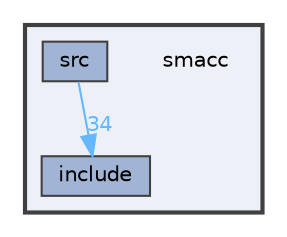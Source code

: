 digraph "smacc"
{
 // LATEX_PDF_SIZE
  bgcolor="transparent";
  edge [fontname=Helvetica,fontsize=10,labelfontname=Helvetica,labelfontsize=10];
  node [fontname=Helvetica,fontsize=10,shape=box,height=0.2,width=0.4];
  compound=true
  subgraph clusterdir_6e3e4532ae0db906acb0c92fce514b9e {
    graph [ bgcolor="#edf0f7", pencolor="grey25", label="", fontname=Helvetica,fontsize=10 style="filled,bold", URL="dir_6e3e4532ae0db906acb0c92fce514b9e.html",tooltip=""]
    dir_6e3e4532ae0db906acb0c92fce514b9e [shape=plaintext, label="smacc"];
  dir_af83d609eca54628b06583fa4d095eed [label="include", fillcolor="#a2b4d6", color="grey25", style="filled", URL="dir_af83d609eca54628b06583fa4d095eed.html",tooltip=""];
  dir_cf07da1647749fb4ef1573b85c0c6ec1 [label="src", fillcolor="#a2b4d6", color="grey25", style="filled", URL="dir_cf07da1647749fb4ef1573b85c0c6ec1.html",tooltip=""];
  }
  dir_cf07da1647749fb4ef1573b85c0c6ec1->dir_af83d609eca54628b06583fa4d095eed [headlabel="34", labeldistance=1.5 headhref="dir_000108_000038.html" color="steelblue1" fontcolor="steelblue1"];
}
